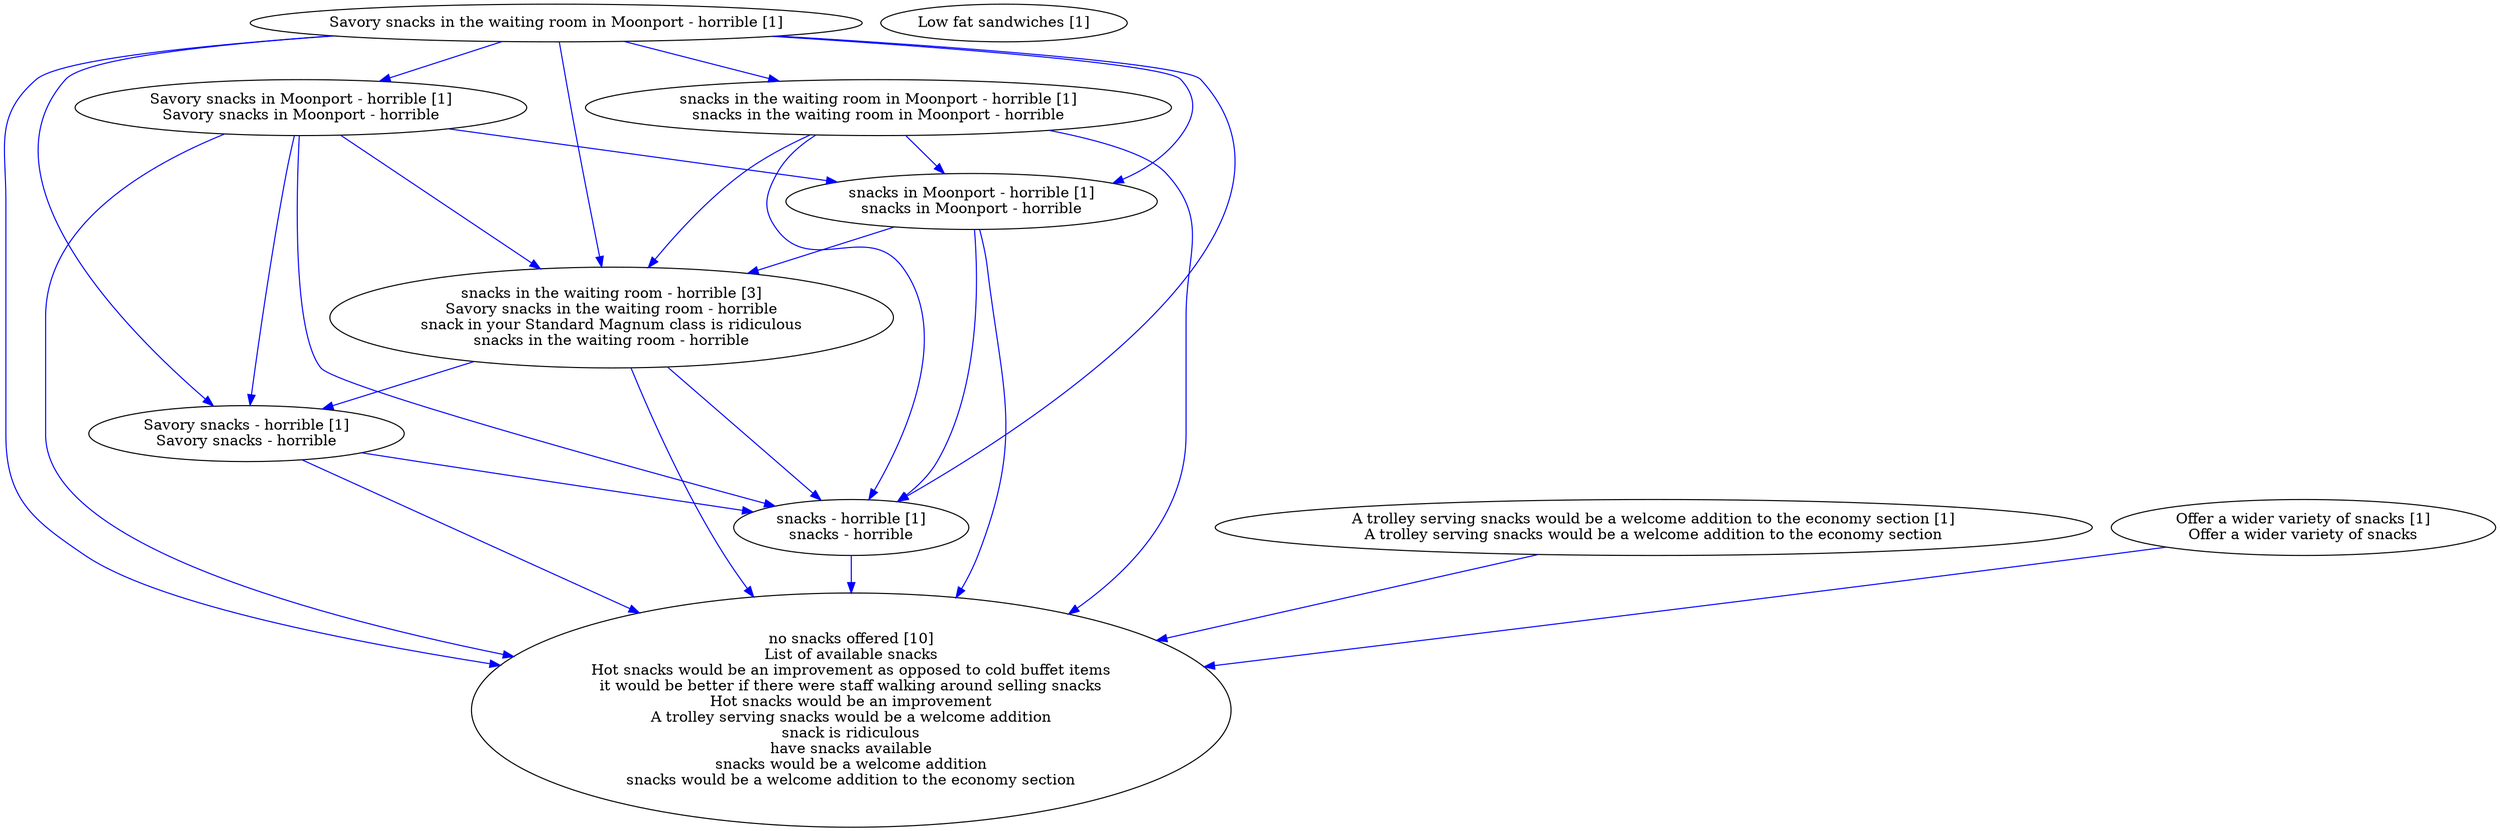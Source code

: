 digraph collapsedGraph {
"no snacks offered [10]\nList of available snacks\nHot snacks would be an improvement as opposed to cold buffet items\nit would be better if there were staff walking around selling snacks\nHot snacks would be an improvement\nA trolley serving snacks would be a welcome addition\nsnack is ridiculous\nhave snacks available\nsnacks would be a welcome addition\nsnacks would be a welcome addition to the economy section""snacks in the waiting room - horrible [3]\nSavory snacks in the waiting room - horrible\nsnack in your Standard Magnum class is ridiculous\nsnacks in the waiting room - horrible""A trolley serving snacks would be a welcome addition to the economy section [1]\nA trolley serving snacks would be a welcome addition to the economy section""Low fat sandwiches [1]""Offer a wider variety of snacks [1]\nOffer a wider variety of snacks""Savory snacks in the waiting room in Moonport - horrible [1]""Savory snacks in Moonport - horrible [1]\nSavory snacks in Moonport - horrible""Savory snacks - horrible [1]\nSavory snacks - horrible""snacks - horrible [1]\nsnacks - horrible""snacks in Moonport - horrible [1]\nsnacks in Moonport - horrible""snacks in the waiting room in Moonport - horrible [1]\nsnacks in the waiting room in Moonport - horrible""A trolley serving snacks would be a welcome addition to the economy section [1]\nA trolley serving snacks would be a welcome addition to the economy section" -> "no snacks offered [10]\nList of available snacks\nHot snacks would be an improvement as opposed to cold buffet items\nit would be better if there were staff walking around selling snacks\nHot snacks would be an improvement\nA trolley serving snacks would be a welcome addition\nsnack is ridiculous\nhave snacks available\nsnacks would be a welcome addition\nsnacks would be a welcome addition to the economy section" [color=blue]
"Savory snacks in the waiting room in Moonport - horrible [1]" -> "Savory snacks in Moonport - horrible [1]\nSavory snacks in Moonport - horrible" [color=blue]
"Savory snacks in Moonport - horrible [1]\nSavory snacks in Moonport - horrible" -> "Savory snacks - horrible [1]\nSavory snacks - horrible" [color=blue]
"Savory snacks - horrible [1]\nSavory snacks - horrible" -> "snacks - horrible [1]\nsnacks - horrible" [color=blue]
"Savory snacks in Moonport - horrible [1]\nSavory snacks in Moonport - horrible" -> "snacks in Moonport - horrible [1]\nsnacks in Moonport - horrible" [color=blue]
"snacks in Moonport - horrible [1]\nsnacks in Moonport - horrible" -> "snacks - horrible [1]\nsnacks - horrible" [color=blue]
"snacks in the waiting room - horrible [3]\nSavory snacks in the waiting room - horrible\nsnack in your Standard Magnum class is ridiculous\nsnacks in the waiting room - horrible" -> "Savory snacks - horrible [1]\nSavory snacks - horrible" [color=blue]
"snacks in the waiting room - horrible [3]\nSavory snacks in the waiting room - horrible\nsnack in your Standard Magnum class is ridiculous\nsnacks in the waiting room - horrible" -> "snacks - horrible [1]\nsnacks - horrible" [color=blue]
"Savory snacks in the waiting room in Moonport - horrible [1]" -> "snacks in the waiting room in Moonport - horrible [1]\nsnacks in the waiting room in Moonport - horrible" [color=blue]
"snacks in the waiting room in Moonport - horrible [1]\nsnacks in the waiting room in Moonport - horrible" -> "snacks in Moonport - horrible [1]\nsnacks in Moonport - horrible" [color=blue]
"Savory snacks in the waiting room in Moonport - horrible [1]" -> "Savory snacks - horrible [1]\nSavory snacks - horrible" [color=blue]
"Savory snacks in the waiting room in Moonport - horrible [1]" -> "snacks in Moonport - horrible [1]\nsnacks in Moonport - horrible" [color=blue]
"Savory snacks in Moonport - horrible [1]\nSavory snacks in Moonport - horrible" -> "snacks - horrible [1]\nsnacks - horrible" [color=blue]
"snacks in the waiting room in Moonport - horrible [1]\nsnacks in the waiting room in Moonport - horrible" -> "snacks - horrible [1]\nsnacks - horrible" [color=blue]
"Savory snacks in the waiting room in Moonport - horrible [1]" -> "snacks - horrible [1]\nsnacks - horrible" [color=blue]
"Offer a wider variety of snacks [1]\nOffer a wider variety of snacks" -> "no snacks offered [10]\nList of available snacks\nHot snacks would be an improvement as opposed to cold buffet items\nit would be better if there were staff walking around selling snacks\nHot snacks would be an improvement\nA trolley serving snacks would be a welcome addition\nsnack is ridiculous\nhave snacks available\nsnacks would be a welcome addition\nsnacks would be a welcome addition to the economy section" [color=blue]
"Savory snacks in the waiting room in Moonport - horrible [1]" -> "no snacks offered [10]\nList of available snacks\nHot snacks would be an improvement as opposed to cold buffet items\nit would be better if there were staff walking around selling snacks\nHot snacks would be an improvement\nA trolley serving snacks would be a welcome addition\nsnack is ridiculous\nhave snacks available\nsnacks would be a welcome addition\nsnacks would be a welcome addition to the economy section" [color=blue]
"Savory snacks in Moonport - horrible [1]\nSavory snacks in Moonport - horrible" -> "no snacks offered [10]\nList of available snacks\nHot snacks would be an improvement as opposed to cold buffet items\nit would be better if there were staff walking around selling snacks\nHot snacks would be an improvement\nA trolley serving snacks would be a welcome addition\nsnack is ridiculous\nhave snacks available\nsnacks would be a welcome addition\nsnacks would be a welcome addition to the economy section" [color=blue]
"Savory snacks - horrible [1]\nSavory snacks - horrible" -> "no snacks offered [10]\nList of available snacks\nHot snacks would be an improvement as opposed to cold buffet items\nit would be better if there were staff walking around selling snacks\nHot snacks would be an improvement\nA trolley serving snacks would be a welcome addition\nsnack is ridiculous\nhave snacks available\nsnacks would be a welcome addition\nsnacks would be a welcome addition to the economy section" [color=blue]
"snacks - horrible [1]\nsnacks - horrible" -> "no snacks offered [10]\nList of available snacks\nHot snacks would be an improvement as opposed to cold buffet items\nit would be better if there were staff walking around selling snacks\nHot snacks would be an improvement\nA trolley serving snacks would be a welcome addition\nsnack is ridiculous\nhave snacks available\nsnacks would be a welcome addition\nsnacks would be a welcome addition to the economy section" [color=blue]
"snacks in Moonport - horrible [1]\nsnacks in Moonport - horrible" -> "no snacks offered [10]\nList of available snacks\nHot snacks would be an improvement as opposed to cold buffet items\nit would be better if there were staff walking around selling snacks\nHot snacks would be an improvement\nA trolley serving snacks would be a welcome addition\nsnack is ridiculous\nhave snacks available\nsnacks would be a welcome addition\nsnacks would be a welcome addition to the economy section" [color=blue]
"snacks in the waiting room in Moonport - horrible [1]\nsnacks in the waiting room in Moonport - horrible" -> "no snacks offered [10]\nList of available snacks\nHot snacks would be an improvement as opposed to cold buffet items\nit would be better if there were staff walking around selling snacks\nHot snacks would be an improvement\nA trolley serving snacks would be a welcome addition\nsnack is ridiculous\nhave snacks available\nsnacks would be a welcome addition\nsnacks would be a welcome addition to the economy section" [color=blue]
"Savory snacks in the waiting room in Moonport - horrible [1]" -> "snacks in the waiting room - horrible [3]\nSavory snacks in the waiting room - horrible\nsnack in your Standard Magnum class is ridiculous\nsnacks in the waiting room - horrible" [color=blue]
"Savory snacks in Moonport - horrible [1]\nSavory snacks in Moonport - horrible" -> "snacks in the waiting room - horrible [3]\nSavory snacks in the waiting room - horrible\nsnack in your Standard Magnum class is ridiculous\nsnacks in the waiting room - horrible" [color=blue]
"snacks in Moonport - horrible [1]\nsnacks in Moonport - horrible" -> "snacks in the waiting room - horrible [3]\nSavory snacks in the waiting room - horrible\nsnack in your Standard Magnum class is ridiculous\nsnacks in the waiting room - horrible" [color=blue]
"snacks in the waiting room in Moonport - horrible [1]\nsnacks in the waiting room in Moonport - horrible" -> "snacks in the waiting room - horrible [3]\nSavory snacks in the waiting room - horrible\nsnack in your Standard Magnum class is ridiculous\nsnacks in the waiting room - horrible" [color=blue]
"snacks in the waiting room - horrible [3]\nSavory snacks in the waiting room - horrible\nsnack in your Standard Magnum class is ridiculous\nsnacks in the waiting room - horrible" -> "no snacks offered [10]\nList of available snacks\nHot snacks would be an improvement as opposed to cold buffet items\nit would be better if there were staff walking around selling snacks\nHot snacks would be an improvement\nA trolley serving snacks would be a welcome addition\nsnack is ridiculous\nhave snacks available\nsnacks would be a welcome addition\nsnacks would be a welcome addition to the economy section" [color=blue]
}